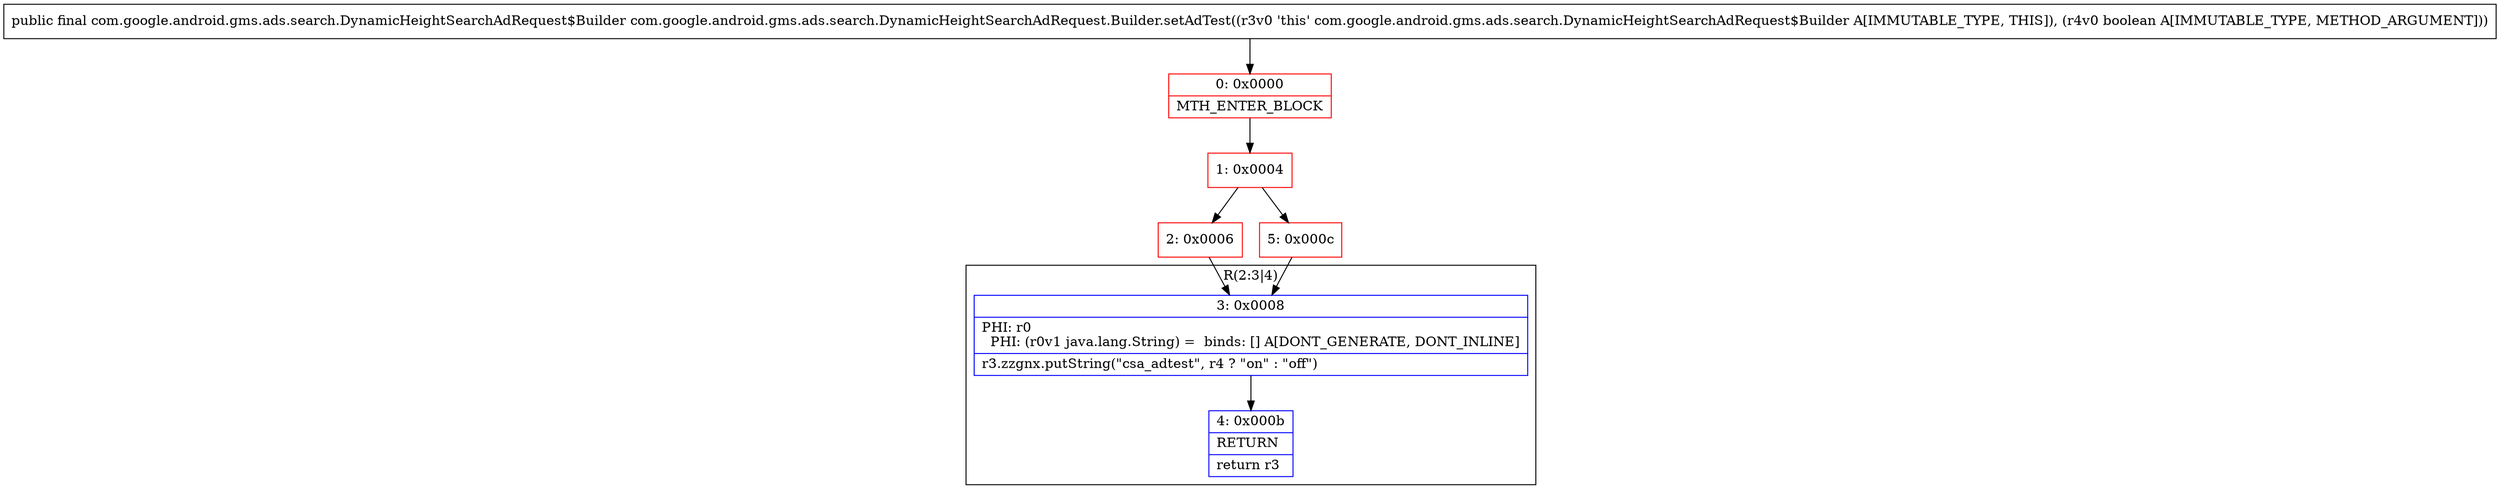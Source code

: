 digraph "CFG forcom.google.android.gms.ads.search.DynamicHeightSearchAdRequest.Builder.setAdTest(Z)Lcom\/google\/android\/gms\/ads\/search\/DynamicHeightSearchAdRequest$Builder;" {
subgraph cluster_Region_1855557791 {
label = "R(2:3|4)";
node [shape=record,color=blue];
Node_3 [shape=record,label="{3\:\ 0x0008|PHI: r0 \l  PHI: (r0v1 java.lang.String) =  binds: [] A[DONT_GENERATE, DONT_INLINE]\l|r3.zzgnx.putString(\"csa_adtest\", r4 ? \"on\" : \"off\")\l}"];
Node_4 [shape=record,label="{4\:\ 0x000b|RETURN\l|return r3\l}"];
}
Node_0 [shape=record,color=red,label="{0\:\ 0x0000|MTH_ENTER_BLOCK\l}"];
Node_1 [shape=record,color=red,label="{1\:\ 0x0004}"];
Node_2 [shape=record,color=red,label="{2\:\ 0x0006}"];
Node_5 [shape=record,color=red,label="{5\:\ 0x000c}"];
MethodNode[shape=record,label="{public final com.google.android.gms.ads.search.DynamicHeightSearchAdRequest$Builder com.google.android.gms.ads.search.DynamicHeightSearchAdRequest.Builder.setAdTest((r3v0 'this' com.google.android.gms.ads.search.DynamicHeightSearchAdRequest$Builder A[IMMUTABLE_TYPE, THIS]), (r4v0 boolean A[IMMUTABLE_TYPE, METHOD_ARGUMENT])) }"];
MethodNode -> Node_0;
Node_3 -> Node_4;
Node_0 -> Node_1;
Node_1 -> Node_2;
Node_1 -> Node_5;
Node_2 -> Node_3;
Node_5 -> Node_3;
}

